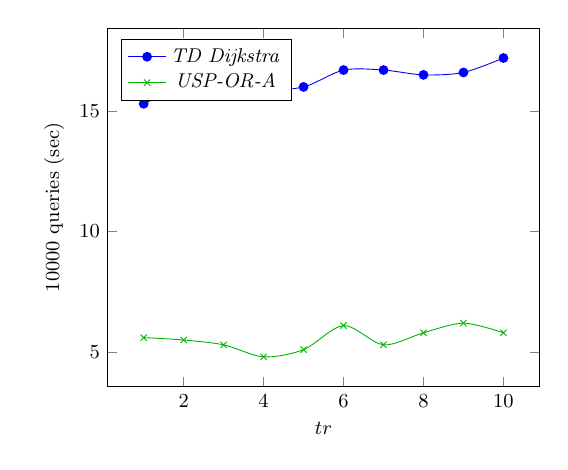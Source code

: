 \tikzstyle{textstyle}=[font=\fontsize{9}{9}\selectfont]
\begin{tikzpicture}[textstyle, scale=0.8]
    \begin{axis}[
        xlabel={$tr$},
        ylabel={$10000$ queries (sec)},
		legend pos=north west
        ]
        
    \addplot[smooth,mark=*,color=blue] plot coordinates {
		(1,15.3)
		(2,16.0)
		(3,16.3)
		(4,15.9)
		(5,16.0)
		(6,16.7)
		(7,16.7)
		(8,16.5)
		(9,16.6)
		(10,17.2)
    };
    \addlegendentry{\textit{TD Dijkstra}}
    
    \addplot[smooth,mark=x,color=green!70!black] plot coordinates {
		(1,5.6)
		(2,5.5)
		(3,5.3)
		(4,4.8)
		(5,5.1)
		(6,6.1)
		(7,5.3)
		(8,5.8)
		(9,6.2)
		(10,5.8)
    };
    \addlegendentry{\textit{USP-OR-A}}
    
    \end{axis}
\end{tikzpicture}
